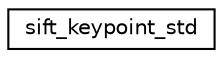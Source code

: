 digraph "Graphical Class Hierarchy"
{
  edge [fontname="Helvetica",fontsize="10",labelfontname="Helvetica",labelfontsize="10"];
  node [fontname="Helvetica",fontsize="10",shape=record];
  rankdir="LR";
  Node1 [label="sift_keypoint_std",height=0.2,width=0.4,color="black", fillcolor="white", style="filled",URL="$structsift__keypoint__std.html",tooltip="the SIFT keypoint structure "];
}
